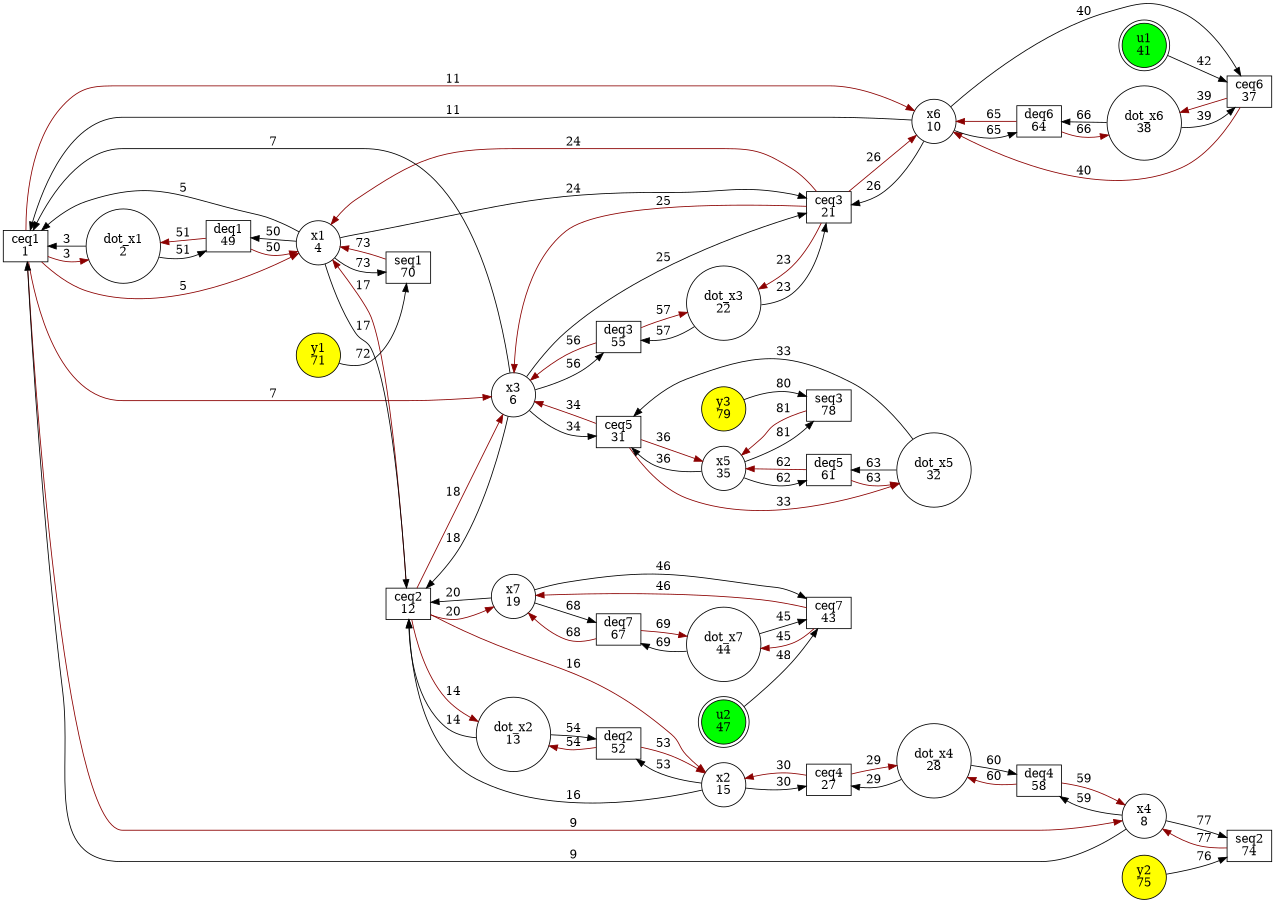digraph G {
rankdir = LR;
size ="8.5"
node [shape = box, fillcolor = white, style = filled, label="ceq1
1"]; ceq1;
node [shape = box, fillcolor = white, style = filled, label="ceq2
12"]; ceq2;
node [shape = box, fillcolor = white, style = filled, label="ceq3
21"]; ceq3;
node [shape = box, fillcolor = white, style = filled, label="ceq4
27"]; ceq4;
node [shape = box, fillcolor = white, style = filled, label="ceq5
31"]; ceq5;
node [shape = box, fillcolor = white, style = filled, label="ceq6
37"]; ceq6;
node [shape = box, fillcolor = white, style = filled, label="ceq7
43"]; ceq7;
node [shape = box, fillcolor = white, style = filled, label="deq1
49"]; deq1;
node [shape = box, fillcolor = white, style = filled, label="deq2
52"]; deq2;
node [shape = box, fillcolor = white, style = filled, label="deq3
55"]; deq3;
node [shape = box, fillcolor = white, style = filled, label="deq4
58"]; deq4;
node [shape = box, fillcolor = white, style = filled, label="deq5
61"]; deq5;
node [shape = box, fillcolor = white, style = filled, label="deq6
64"]; deq6;
node [shape = box, fillcolor = white, style = filled, label="deq7
67"]; deq7;
node [shape = box, fillcolor = white, style = filled, label="seq1
70"]; seq1;
node [shape = box, fillcolor = white, style = filled, label="seq2
74"]; seq2;
node [shape = box, fillcolor = white, style = filled, label="seq3
78"]; seq3;
node [shape = circle, fillcolor = white, style = filled, label="dot_x1
2"]; dot_x1;
node [shape = circle, fillcolor = white, style = filled, label="x1
4"]; x1;
node [shape = circle, fillcolor = white, style = filled, label="x3
6"]; x3;
node [shape = circle, fillcolor = white, style = filled, label="x4
8"]; x4;
node [shape = circle, fillcolor = white, style = filled, label="x6
10"]; x6;
node [shape = circle, fillcolor = white, style = filled, label="dot_x2
13"]; dot_x2;
node [shape = circle, fillcolor = white, style = filled, label="x2
15"]; x2;
node [shape = circle, fillcolor = white, style = filled, label="x7
19"]; x7;
node [shape = circle, fillcolor = white, style = filled, label="dot_x3
22"]; dot_x3;
node [shape = circle, fillcolor = white, style = filled, label="dot_x4
28"]; dot_x4;
node [shape = circle, fillcolor = white, style = filled, label="dot_x5
32"]; dot_x5;
node [shape = circle, fillcolor = white, style = filled, label="x5
35"]; x5;
node [shape = circle, fillcolor = white, style = filled, label="dot_x6
38"]; dot_x6;
node [shape = doublecircle, fillcolor = green, style = filled, label="u1
41"]; u1;
node [shape = circle, fillcolor = white, style = filled, label="dot_x7
44"]; dot_x7;
node [shape = doublecircle, fillcolor = green, style = filled, label="u2
47"]; u2;
node [shape = circle, fillcolor = yellow, style = filled, label="y1
71"]; y1;
node [shape = circle, fillcolor = yellow, style = filled, label="y2
75"]; y2;
node [shape = circle, fillcolor = yellow, style = filled, label="y3
79"]; y3;
ceq1 -> dot_x1 [penwidth = 1, label = "3", color = red4 ];
dot_x1 -> ceq1 [penwidth = 1, label = "3"];
ceq1 -> x1 [penwidth = 1, label = "5", color = red4 ];
x1 -> ceq1 [penwidth = 1, label = "5"];
ceq1 -> x3 [penwidth = 1, label = "7", color = red4 ];
x3 -> ceq1 [penwidth = 1, label = "7"];
ceq1 -> x4 [penwidth = 1, label = "9", color = red4 ];
x4 -> ceq1 [penwidth = 1, label = "9"];
ceq1 -> x6 [penwidth = 1, label = "11", color = red4 ];
x6 -> ceq1 [penwidth = 1, label = "11"];
ceq2 -> dot_x2 [penwidth = 1, label = "14", color = red4 ];
dot_x2 -> ceq2 [penwidth = 1, label = "14"];
ceq2 -> x2 [penwidth = 1, label = "16", color = red4 ];
x2 -> ceq2 [penwidth = 1, label = "16"];
ceq2 -> x1 [penwidth = 1, label = "17", color = red4 ];
x1 -> ceq2 [penwidth = 1, label = "17"];
ceq2 -> x3 [penwidth = 1, label = "18", color = red4 ];
x3 -> ceq2 [penwidth = 1, label = "18"];
ceq2 -> x7 [penwidth = 1, label = "20", color = red4 ];
x7 -> ceq2 [penwidth = 1, label = "20"];
ceq3 -> dot_x3 [penwidth = 1, label = "23", color = red4 ];
dot_x3 -> ceq3 [penwidth = 1, label = "23"];
ceq3 -> x1 [penwidth = 1, label = "24", color = red4 ];
x1 -> ceq3 [penwidth = 1, label = "24"];
ceq3 -> x3 [penwidth = 1, label = "25", color = red4 ];
x3 -> ceq3 [penwidth = 1, label = "25"];
ceq3 -> x6 [penwidth = 1, label = "26", color = red4 ];
x6 -> ceq3 [penwidth = 1, label = "26"];
ceq4 -> dot_x4 [penwidth = 1, label = "29", color = red4 ];
dot_x4 -> ceq4 [penwidth = 1, label = "29"];
ceq4 -> x2 [penwidth = 1, label = "30", color = red4 ];
x2 -> ceq4 [penwidth = 1, label = "30"];
ceq5 -> dot_x5 [penwidth = 1, label = "33", color = red4 ];
dot_x5 -> ceq5 [penwidth = 1, label = "33"];
ceq5 -> x3 [penwidth = 1, label = "34", color = red4 ];
x3 -> ceq5 [penwidth = 1, label = "34"];
ceq5 -> x5 [penwidth = 1, label = "36", color = red4 ];
x5 -> ceq5 [penwidth = 1, label = "36"];
ceq6 -> dot_x6 [penwidth = 1, label = "39", color = red4 ];
dot_x6 -> ceq6 [penwidth = 1, label = "39"];
ceq6 -> x6 [penwidth = 1, label = "40", color = red4 ];
x6 -> ceq6 [penwidth = 1, label = "40"];
u1 -> ceq6 [penwidth = 1, label = "42"];
ceq7 -> dot_x7 [penwidth = 1, label = "45", color = red4 ];
dot_x7 -> ceq7 [penwidth = 1, label = "45"];
ceq7 -> x7 [penwidth = 1, label = "46", color = red4 ];
x7 -> ceq7 [penwidth = 1, label = "46"];
u2 -> ceq7 [penwidth = 1, label = "48"];
deq1 -> x1 [penwidth = 1, label = "50", color = red4 ];
x1 -> deq1 [penwidth = 1, label = "50"];
deq1 -> dot_x1 [penwidth = 1, label = "51", color = red4 ];
dot_x1 -> deq1 [penwidth = 1, label = "51"];
deq2 -> x2 [penwidth = 1, label = "53", color = red4 ];
x2 -> deq2 [penwidth = 1, label = "53"];
deq2 -> dot_x2 [penwidth = 1, label = "54", color = red4 ];
dot_x2 -> deq2 [penwidth = 1, label = "54"];
deq3 -> x3 [penwidth = 1, label = "56", color = red4 ];
x3 -> deq3 [penwidth = 1, label = "56"];
deq3 -> dot_x3 [penwidth = 1, label = "57", color = red4 ];
dot_x3 -> deq3 [penwidth = 1, label = "57"];
deq4 -> x4 [penwidth = 1, label = "59", color = red4 ];
x4 -> deq4 [penwidth = 1, label = "59"];
deq4 -> dot_x4 [penwidth = 1, label = "60", color = red4 ];
dot_x4 -> deq4 [penwidth = 1, label = "60"];
deq5 -> x5 [penwidth = 1, label = "62", color = red4 ];
x5 -> deq5 [penwidth = 1, label = "62"];
deq5 -> dot_x5 [penwidth = 1, label = "63", color = red4 ];
dot_x5 -> deq5 [penwidth = 1, label = "63"];
deq6 -> x6 [penwidth = 1, label = "65", color = red4 ];
x6 -> deq6 [penwidth = 1, label = "65"];
deq6 -> dot_x6 [penwidth = 1, label = "66", color = red4 ];
dot_x6 -> deq6 [penwidth = 1, label = "66"];
deq7 -> x7 [penwidth = 1, label = "68", color = red4 ];
x7 -> deq7 [penwidth = 1, label = "68"];
deq7 -> dot_x7 [penwidth = 1, label = "69", color = red4 ];
dot_x7 -> deq7 [penwidth = 1, label = "69"];
y1 -> seq1 [penwidth = 1, label = "72"];
seq1 -> x1 [penwidth = 1, label = "73", color = red4 ];
x1 -> seq1 [penwidth = 1, label = "73"];
y2 -> seq2 [penwidth = 1, label = "76"];
seq2 -> x4 [penwidth = 1, label = "77", color = red4 ];
x4 -> seq2 [penwidth = 1, label = "77"];
y3 -> seq3 [penwidth = 1, label = "80"];
seq3 -> x5 [penwidth = 1, label = "81", color = red4 ];
x5 -> seq3 [penwidth = 1, label = "81"];
}
